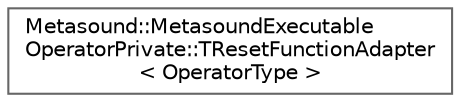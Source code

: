 digraph "Graphical Class Hierarchy"
{
 // INTERACTIVE_SVG=YES
 // LATEX_PDF_SIZE
  bgcolor="transparent";
  edge [fontname=Helvetica,fontsize=10,labelfontname=Helvetica,labelfontsize=10];
  node [fontname=Helvetica,fontsize=10,shape=box,height=0.2,width=0.4];
  rankdir="LR";
  Node0 [id="Node000000",label="Metasound::MetasoundExecutable\lOperatorPrivate::TResetFunctionAdapter\l\< OperatorType \>",height=0.2,width=0.4,color="grey40", fillcolor="white", style="filled",URL="$d1/d87/structMetasound_1_1MetasoundExecutableOperatorPrivate_1_1TResetFunctionAdapter.html",tooltip=" "];
}
